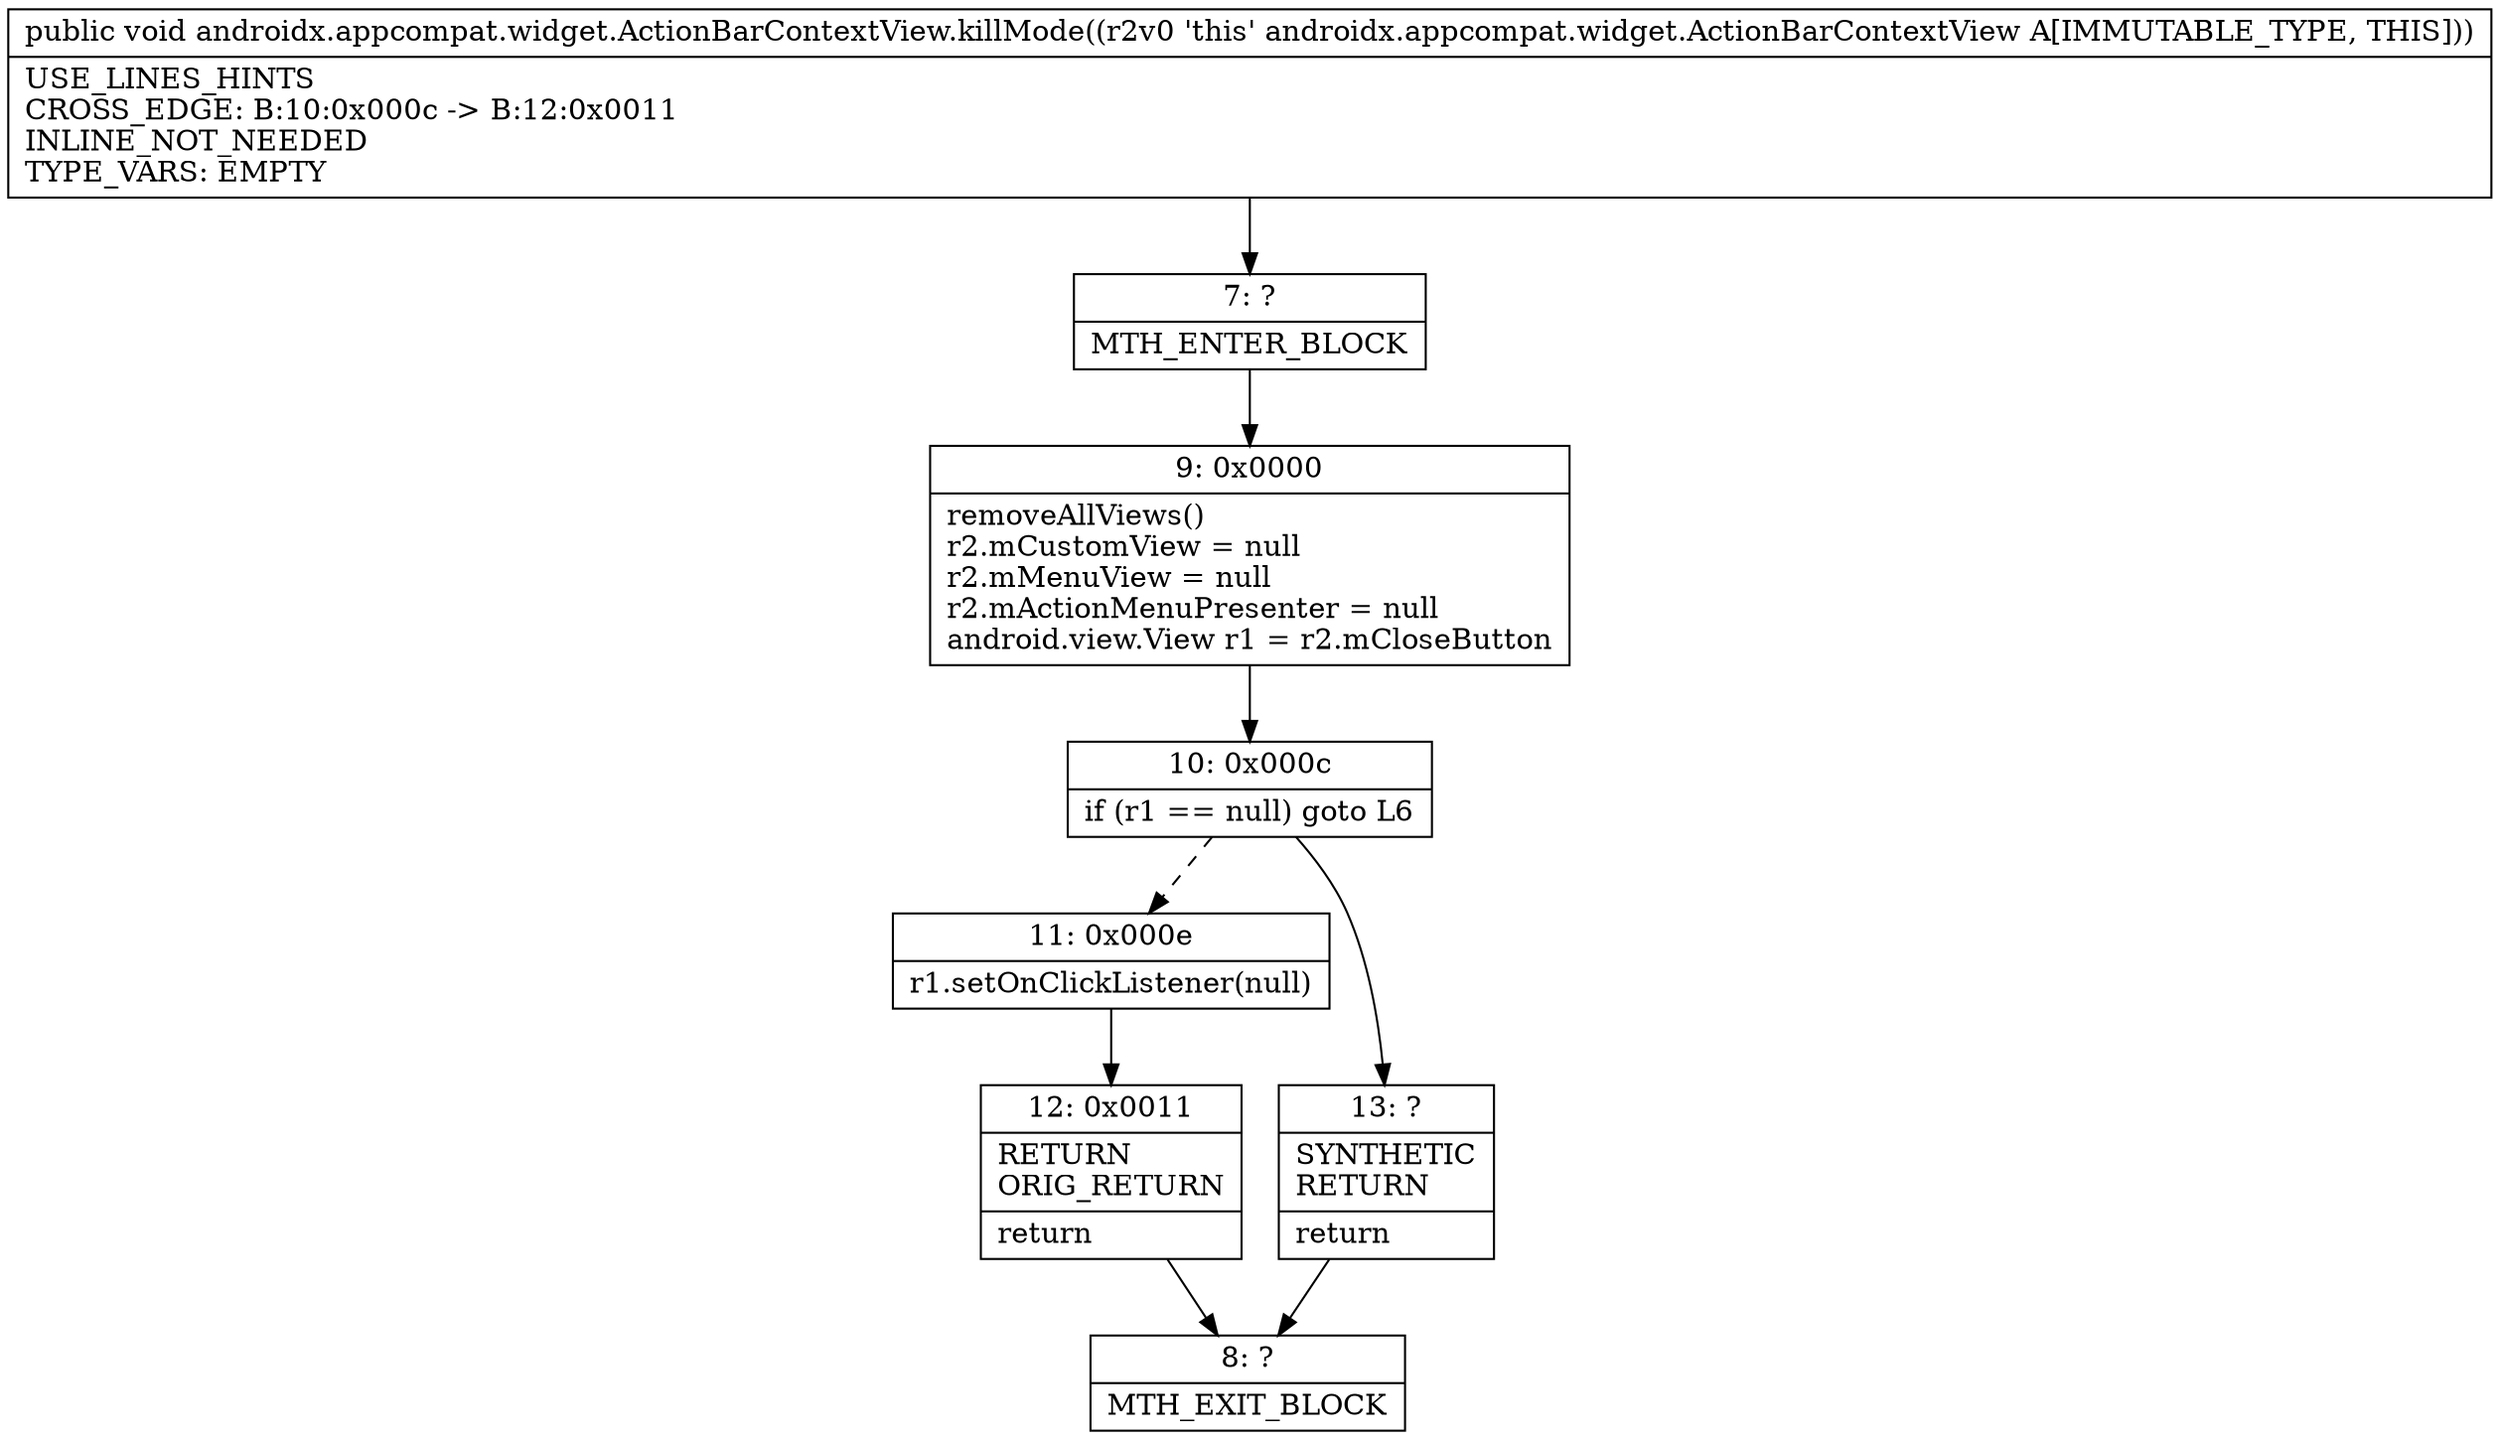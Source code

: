 digraph "CFG forandroidx.appcompat.widget.ActionBarContextView.killMode()V" {
Node_7 [shape=record,label="{7\:\ ?|MTH_ENTER_BLOCK\l}"];
Node_9 [shape=record,label="{9\:\ 0x0000|removeAllViews()\lr2.mCustomView = null\lr2.mMenuView = null\lr2.mActionMenuPresenter = null\landroid.view.View r1 = r2.mCloseButton\l}"];
Node_10 [shape=record,label="{10\:\ 0x000c|if (r1 == null) goto L6\l}"];
Node_11 [shape=record,label="{11\:\ 0x000e|r1.setOnClickListener(null)\l}"];
Node_12 [shape=record,label="{12\:\ 0x0011|RETURN\lORIG_RETURN\l|return\l}"];
Node_8 [shape=record,label="{8\:\ ?|MTH_EXIT_BLOCK\l}"];
Node_13 [shape=record,label="{13\:\ ?|SYNTHETIC\lRETURN\l|return\l}"];
MethodNode[shape=record,label="{public void androidx.appcompat.widget.ActionBarContextView.killMode((r2v0 'this' androidx.appcompat.widget.ActionBarContextView A[IMMUTABLE_TYPE, THIS]))  | USE_LINES_HINTS\lCROSS_EDGE: B:10:0x000c \-\> B:12:0x0011\lINLINE_NOT_NEEDED\lTYPE_VARS: EMPTY\l}"];
MethodNode -> Node_7;Node_7 -> Node_9;
Node_9 -> Node_10;
Node_10 -> Node_11[style=dashed];
Node_10 -> Node_13;
Node_11 -> Node_12;
Node_12 -> Node_8;
Node_13 -> Node_8;
}

